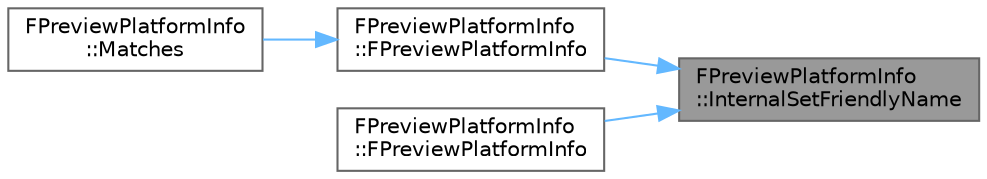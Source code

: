 digraph "FPreviewPlatformInfo::InternalSetFriendlyName"
{
 // INTERACTIVE_SVG=YES
 // LATEX_PDF_SIZE
  bgcolor="transparent";
  edge [fontname=Helvetica,fontsize=10,labelfontname=Helvetica,labelfontsize=10];
  node [fontname=Helvetica,fontsize=10,shape=box,height=0.2,width=0.4];
  rankdir="RL";
  Node1 [id="Node000001",label="FPreviewPlatformInfo\l::InternalSetFriendlyName",height=0.2,width=0.4,color="gray40", fillcolor="grey60", style="filled", fontcolor="black",tooltip=" "];
  Node1 -> Node2 [id="edge1_Node000001_Node000002",dir="back",color="steelblue1",style="solid",tooltip=" "];
  Node2 [id="Node000002",label="FPreviewPlatformInfo\l::FPreviewPlatformInfo",height=0.2,width=0.4,color="grey40", fillcolor="white", style="filled",URL="$dd/d21/structFPreviewPlatformInfo.html#aeca0bf1ac60de4b47f4851fc9a379f26",tooltip=" "];
  Node2 -> Node3 [id="edge2_Node000002_Node000003",dir="back",color="steelblue1",style="solid",tooltip=" "];
  Node3 [id="Node000003",label="FPreviewPlatformInfo\l::Matches",height=0.2,width=0.4,color="grey40", fillcolor="white", style="filled",URL="$dd/d21/structFPreviewPlatformInfo.html#abc688c640f128cbbd9e9dc7531c3bfce",tooltip="Checks if two FPreviewPlatformInfos are for the same preview platform."];
  Node1 -> Node4 [id="edge3_Node000001_Node000004",dir="back",color="steelblue1",style="solid",tooltip=" "];
  Node4 [id="Node000004",label="FPreviewPlatformInfo\l::FPreviewPlatformInfo",height=0.2,width=0.4,color="grey40", fillcolor="white", style="filled",URL="$dd/d21/structFPreviewPlatformInfo.html#a6c48fa5e02445a125cd63a05d3f72a99",tooltip=" "];
}
